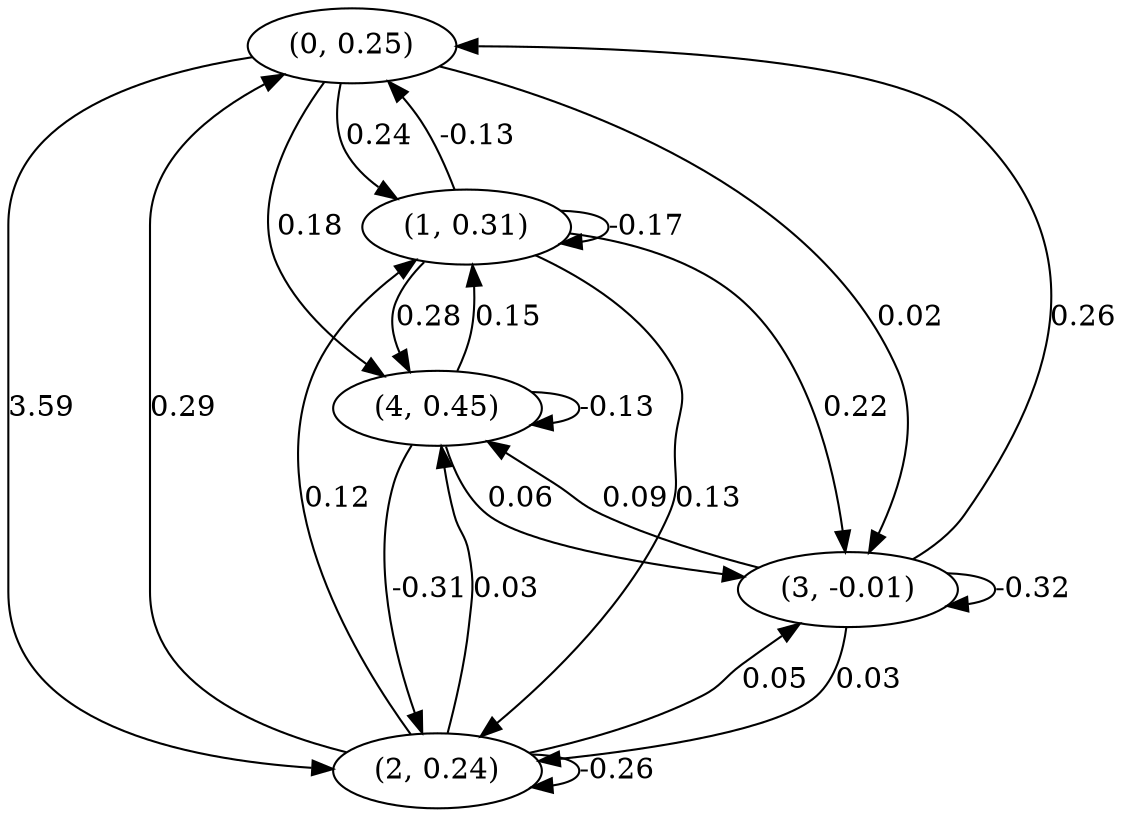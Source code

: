 digraph {
    0 [ label = "(0, 0.25)" ]
    1 [ label = "(1, 0.31)" ]
    2 [ label = "(2, 0.24)" ]
    3 [ label = "(3, -0.01)" ]
    4 [ label = "(4, 0.45)" ]
    1 -> 1 [ label = "-0.17" ]
    2 -> 2 [ label = "-0.26" ]
    3 -> 3 [ label = "-0.32" ]
    4 -> 4 [ label = "-0.13" ]
    1 -> 0 [ label = "-0.13" ]
    2 -> 0 [ label = "0.29" ]
    3 -> 0 [ label = "0.26" ]
    0 -> 1 [ label = "0.24" ]
    2 -> 1 [ label = "0.12" ]
    4 -> 1 [ label = "0.15" ]
    0 -> 2 [ label = "3.59" ]
    1 -> 2 [ label = "0.13" ]
    3 -> 2 [ label = "0.03" ]
    4 -> 2 [ label = "-0.31" ]
    0 -> 3 [ label = "0.02" ]
    1 -> 3 [ label = "0.22" ]
    2 -> 3 [ label = "0.05" ]
    4 -> 3 [ label = "0.06" ]
    0 -> 4 [ label = "0.18" ]
    1 -> 4 [ label = "0.28" ]
    2 -> 4 [ label = "0.03" ]
    3 -> 4 [ label = "0.09" ]
}

